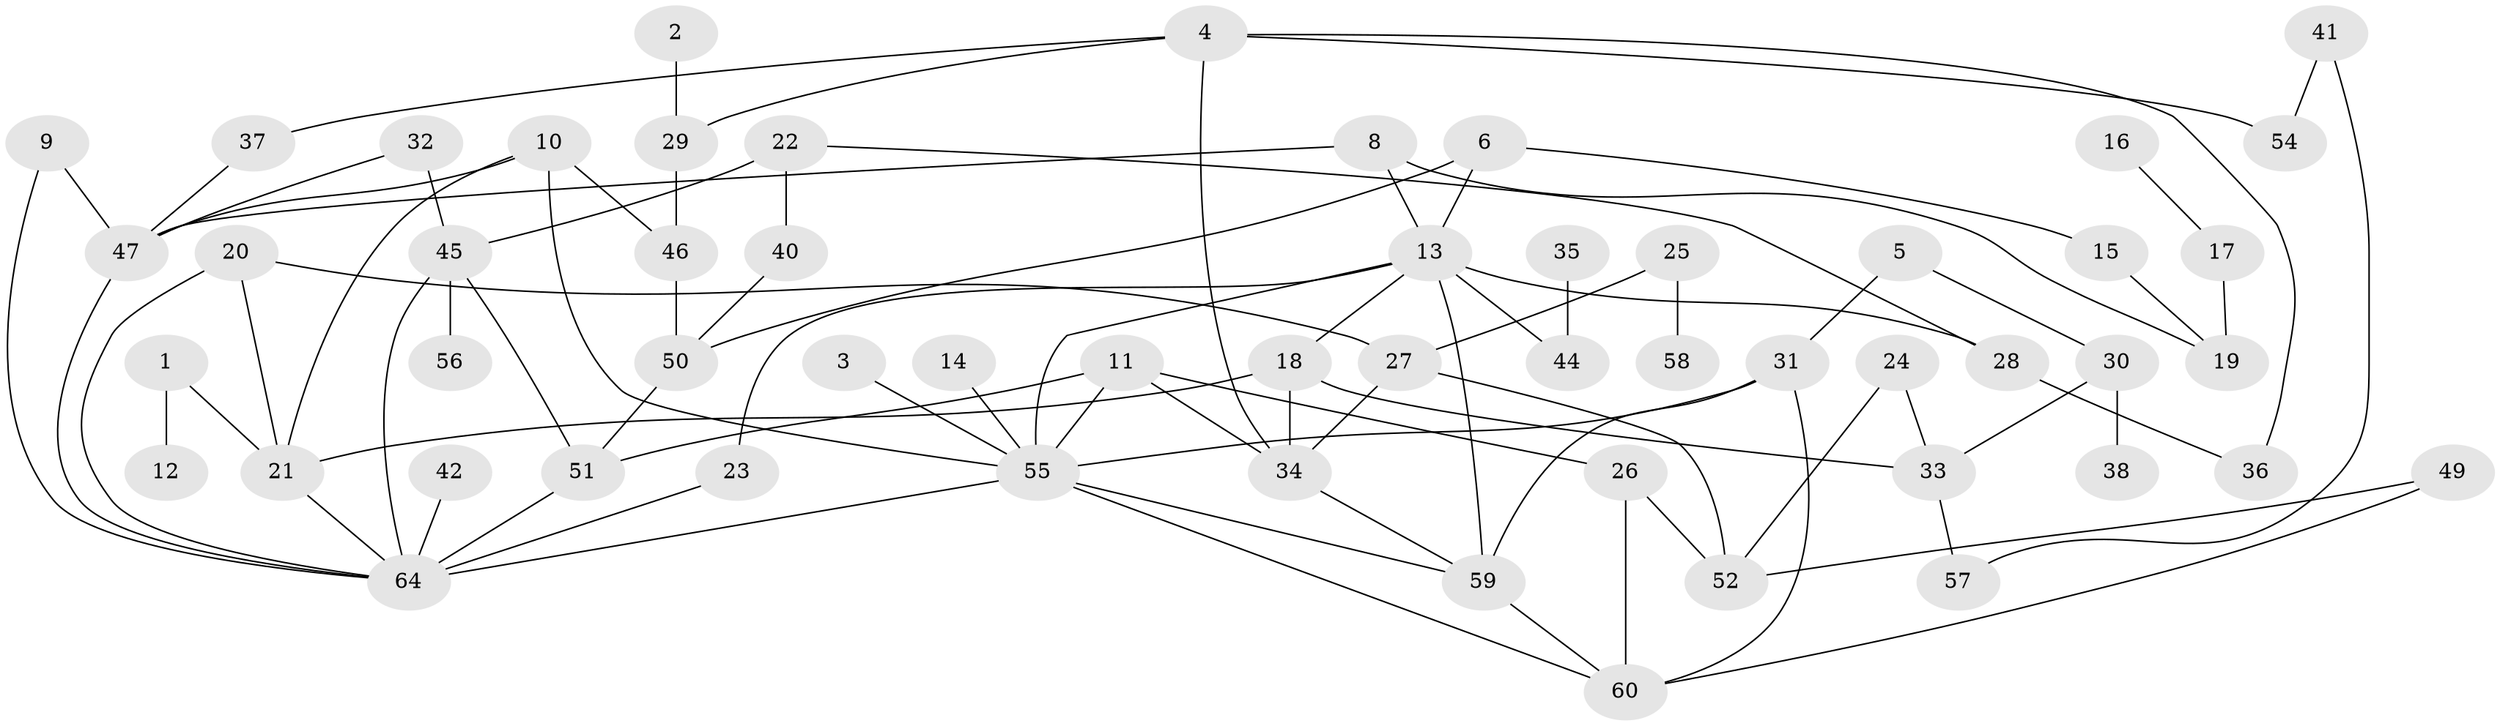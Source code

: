 // original degree distribution, {3: 0.23333333333333334, 5: 0.044444444444444446, 2: 0.28888888888888886, 1: 0.17777777777777778, 0: 0.07777777777777778, 4: 0.14444444444444443, 8: 0.022222222222222223, 7: 0.011111111111111112}
// Generated by graph-tools (version 1.1) at 2025/35/03/04/25 23:35:49]
// undirected, 56 vertices, 86 edges
graph export_dot {
  node [color=gray90,style=filled];
  1;
  2;
  3;
  4;
  5;
  6;
  8;
  9;
  10;
  11;
  12;
  13;
  14;
  15;
  16;
  17;
  18;
  19;
  20;
  21;
  22;
  23;
  24;
  25;
  26;
  27;
  28;
  29;
  30;
  31;
  32;
  33;
  34;
  35;
  36;
  37;
  38;
  40;
  41;
  42;
  44;
  45;
  46;
  47;
  49;
  50;
  51;
  52;
  54;
  55;
  56;
  57;
  58;
  59;
  60;
  64;
  1 -- 12 [weight=1.0];
  1 -- 21 [weight=1.0];
  2 -- 29 [weight=1.0];
  3 -- 55 [weight=1.0];
  4 -- 29 [weight=1.0];
  4 -- 34 [weight=1.0];
  4 -- 36 [weight=1.0];
  4 -- 37 [weight=1.0];
  4 -- 54 [weight=1.0];
  5 -- 30 [weight=1.0];
  5 -- 31 [weight=1.0];
  6 -- 13 [weight=1.0];
  6 -- 15 [weight=1.0];
  6 -- 50 [weight=1.0];
  8 -- 13 [weight=1.0];
  8 -- 19 [weight=1.0];
  8 -- 47 [weight=1.0];
  9 -- 47 [weight=1.0];
  9 -- 64 [weight=1.0];
  10 -- 21 [weight=1.0];
  10 -- 46 [weight=1.0];
  10 -- 47 [weight=1.0];
  10 -- 55 [weight=1.0];
  11 -- 26 [weight=1.0];
  11 -- 34 [weight=1.0];
  11 -- 51 [weight=1.0];
  11 -- 55 [weight=1.0];
  13 -- 18 [weight=1.0];
  13 -- 23 [weight=1.0];
  13 -- 28 [weight=1.0];
  13 -- 44 [weight=1.0];
  13 -- 55 [weight=1.0];
  13 -- 59 [weight=1.0];
  14 -- 55 [weight=1.0];
  15 -- 19 [weight=1.0];
  16 -- 17 [weight=1.0];
  17 -- 19 [weight=1.0];
  18 -- 21 [weight=1.0];
  18 -- 33 [weight=1.0];
  18 -- 34 [weight=1.0];
  20 -- 21 [weight=1.0];
  20 -- 27 [weight=1.0];
  20 -- 64 [weight=1.0];
  21 -- 64 [weight=1.0];
  22 -- 28 [weight=1.0];
  22 -- 40 [weight=1.0];
  22 -- 45 [weight=1.0];
  23 -- 64 [weight=1.0];
  24 -- 33 [weight=1.0];
  24 -- 52 [weight=1.0];
  25 -- 27 [weight=1.0];
  25 -- 58 [weight=1.0];
  26 -- 52 [weight=1.0];
  26 -- 60 [weight=1.0];
  27 -- 34 [weight=1.0];
  27 -- 52 [weight=1.0];
  28 -- 36 [weight=1.0];
  29 -- 46 [weight=1.0];
  30 -- 33 [weight=1.0];
  30 -- 38 [weight=1.0];
  31 -- 55 [weight=1.0];
  31 -- 59 [weight=1.0];
  31 -- 60 [weight=1.0];
  32 -- 45 [weight=1.0];
  32 -- 47 [weight=1.0];
  33 -- 57 [weight=1.0];
  34 -- 59 [weight=1.0];
  35 -- 44 [weight=1.0];
  37 -- 47 [weight=1.0];
  40 -- 50 [weight=1.0];
  41 -- 54 [weight=1.0];
  41 -- 57 [weight=1.0];
  42 -- 64 [weight=2.0];
  45 -- 51 [weight=1.0];
  45 -- 56 [weight=1.0];
  45 -- 64 [weight=1.0];
  46 -- 50 [weight=1.0];
  47 -- 64 [weight=1.0];
  49 -- 52 [weight=1.0];
  49 -- 60 [weight=1.0];
  50 -- 51 [weight=1.0];
  51 -- 64 [weight=1.0];
  55 -- 59 [weight=1.0];
  55 -- 60 [weight=1.0];
  55 -- 64 [weight=1.0];
  59 -- 60 [weight=1.0];
}
